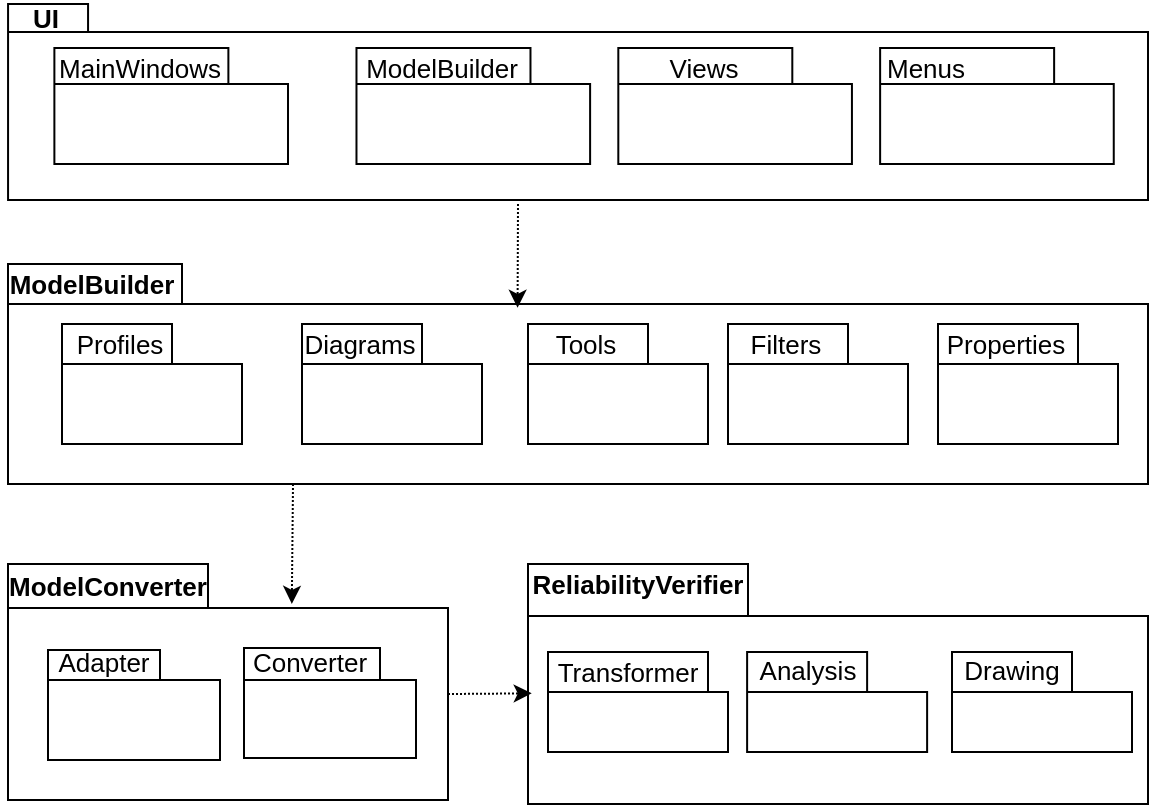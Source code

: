 <mxfile version="16.2.6" type="github">
  <diagram id="yKbS8oL_tTfijeUSH0Gv" name="Page-1">
    <mxGraphModel dx="1113" dy="792" grid="1" gridSize="10" guides="1" tooltips="1" connect="1" arrows="1" fold="1" page="1" pageScale="1" pageWidth="827" pageHeight="1169" math="0" shadow="0">
      <root>
        <mxCell id="0" />
        <mxCell id="1" parent="0" />
        <mxCell id="okdL1--uz-UlyfE_Y6uE-3" value="" style="group" vertex="1" connectable="0" parent="1">
          <mxGeometry x="216" y="108" width="574" height="162" as="geometry" />
        </mxCell>
        <mxCell id="okdL1--uz-UlyfE_Y6uE-1" value="" style="shape=folder;fontStyle=1;spacingTop=10;tabWidth=40;tabHeight=14;tabPosition=left;html=1;shadow=0;fontSize=13;fillColor=none;" vertex="1" parent="okdL1--uz-UlyfE_Y6uE-3">
          <mxGeometry x="4.028" y="2" width="569.972" height="98" as="geometry" />
        </mxCell>
        <mxCell id="okdL1--uz-UlyfE_Y6uE-2" value="&lt;b&gt;UI&lt;/b&gt;" style="text;html=1;strokeColor=none;fillColor=none;align=center;verticalAlign=middle;whiteSpace=wrap;rounded=0;shadow=0;fontSize=13;" vertex="1" parent="okdL1--uz-UlyfE_Y6uE-3">
          <mxGeometry width="46.323" height="17" as="geometry" />
        </mxCell>
        <mxCell id="okdL1--uz-UlyfE_Y6uE-25" value="" style="group" vertex="1" connectable="0" parent="okdL1--uz-UlyfE_Y6uE-3">
          <mxGeometry x="24.168" y="32" width="116.814" height="58" as="geometry" />
        </mxCell>
        <mxCell id="okdL1--uz-UlyfE_Y6uE-26" value="" style="shape=folder;fontStyle=1;spacingTop=10;tabWidth=87;tabHeight=18;tabPosition=left;html=1;shadow=0;fontSize=13;fillColor=none;" vertex="1" parent="okdL1--uz-UlyfE_Y6uE-25">
          <mxGeometry x="3.021" y="-8" width="116.814" height="58" as="geometry" />
        </mxCell>
        <mxCell id="okdL1--uz-UlyfE_Y6uE-27" value="MainWindows" style="text;html=1;strokeColor=none;fillColor=none;align=center;verticalAlign=middle;whiteSpace=wrap;rounded=0;shadow=0;fontSize=13;" vertex="1" parent="okdL1--uz-UlyfE_Y6uE-25">
          <mxGeometry x="20.14" y="-8" width="51.917" height="19.333" as="geometry" />
        </mxCell>
        <mxCell id="okdL1--uz-UlyfE_Y6uE-33" value="" style="group" vertex="1" connectable="0" parent="okdL1--uz-UlyfE_Y6uE-3">
          <mxGeometry x="175.221" y="32" width="116.814" height="58" as="geometry" />
        </mxCell>
        <mxCell id="okdL1--uz-UlyfE_Y6uE-34" value="" style="shape=folder;fontStyle=1;spacingTop=10;tabWidth=87;tabHeight=18;tabPosition=left;html=1;shadow=0;fontSize=13;fillColor=none;" vertex="1" parent="okdL1--uz-UlyfE_Y6uE-33">
          <mxGeometry x="3.021" y="-8" width="116.814" height="58" as="geometry" />
        </mxCell>
        <mxCell id="okdL1--uz-UlyfE_Y6uE-35" value="ModelBuilder" style="text;html=1;strokeColor=none;fillColor=none;align=center;verticalAlign=middle;whiteSpace=wrap;rounded=0;shadow=0;fontSize=13;" vertex="1" parent="okdL1--uz-UlyfE_Y6uE-33">
          <mxGeometry x="20.14" y="-8" width="51.917" height="19.333" as="geometry" />
        </mxCell>
        <mxCell id="okdL1--uz-UlyfE_Y6uE-36" value="" style="group" vertex="1" connectable="0" parent="okdL1--uz-UlyfE_Y6uE-3">
          <mxGeometry x="306.133" y="32" width="116.814" height="58" as="geometry" />
        </mxCell>
        <mxCell id="okdL1--uz-UlyfE_Y6uE-37" value="" style="shape=folder;fontStyle=1;spacingTop=10;tabWidth=87;tabHeight=18;tabPosition=left;html=1;shadow=0;fontSize=13;fillColor=none;" vertex="1" parent="okdL1--uz-UlyfE_Y6uE-36">
          <mxGeometry x="3.021" y="-8" width="116.814" height="58" as="geometry" />
        </mxCell>
        <mxCell id="okdL1--uz-UlyfE_Y6uE-38" value="Views" style="text;html=1;strokeColor=none;fillColor=none;align=center;verticalAlign=middle;whiteSpace=wrap;rounded=0;shadow=0;fontSize=13;" vertex="1" parent="okdL1--uz-UlyfE_Y6uE-36">
          <mxGeometry x="20.14" y="-8" width="51.917" height="19.333" as="geometry" />
        </mxCell>
        <mxCell id="okdL1--uz-UlyfE_Y6uE-39" value="" style="group" vertex="1" connectable="0" parent="okdL1--uz-UlyfE_Y6uE-3">
          <mxGeometry x="437.046" y="32" width="116.814" height="58" as="geometry" />
        </mxCell>
        <mxCell id="okdL1--uz-UlyfE_Y6uE-40" value="" style="shape=folder;fontStyle=1;spacingTop=10;tabWidth=87;tabHeight=18;tabPosition=left;html=1;shadow=0;fontSize=13;fillColor=none;" vertex="1" parent="okdL1--uz-UlyfE_Y6uE-39">
          <mxGeometry x="3.021" y="-8" width="116.814" height="58" as="geometry" />
        </mxCell>
        <mxCell id="okdL1--uz-UlyfE_Y6uE-41" value="Menus" style="text;html=1;strokeColor=none;fillColor=none;align=center;verticalAlign=middle;whiteSpace=wrap;rounded=0;shadow=0;fontSize=13;" vertex="1" parent="1">
          <mxGeometry x="653" y="132" width="51.556" height="19.333" as="geometry" />
        </mxCell>
        <mxCell id="okdL1--uz-UlyfE_Y6uE-43" value="" style="shape=folder;fontStyle=1;spacingTop=10;tabWidth=100;tabHeight=22;tabPosition=left;html=1;shadow=0;fontSize=13;fillColor=none;" vertex="1" parent="1">
          <mxGeometry x="220" y="390" width="220" height="118" as="geometry" />
        </mxCell>
        <mxCell id="okdL1--uz-UlyfE_Y6uE-44" value="&lt;b&gt;ModelConverter&lt;/b&gt;" style="text;html=1;strokeColor=none;fillColor=none;align=center;verticalAlign=middle;whiteSpace=wrap;rounded=0;shadow=0;fontSize=13;" vertex="1" parent="1">
          <mxGeometry x="242" y="382" width="56" height="38" as="geometry" />
        </mxCell>
        <mxCell id="okdL1--uz-UlyfE_Y6uE-57" value="" style="group" vertex="1" connectable="0" parent="1">
          <mxGeometry x="238" y="419" width="88" height="69" as="geometry" />
        </mxCell>
        <mxCell id="okdL1--uz-UlyfE_Y6uE-45" value="" style="shape=folder;fontStyle=1;spacingTop=10;tabWidth=56;tabHeight=15;tabPosition=left;html=1;shadow=0;fontSize=13;fillColor=none;" vertex="1" parent="okdL1--uz-UlyfE_Y6uE-57">
          <mxGeometry x="2" y="14" width="86" height="55" as="geometry" />
        </mxCell>
        <mxCell id="okdL1--uz-UlyfE_Y6uE-46" value="Adapter" style="text;html=1;strokeColor=none;fillColor=none;align=center;verticalAlign=middle;whiteSpace=wrap;rounded=0;shadow=0;fontSize=13;" vertex="1" parent="okdL1--uz-UlyfE_Y6uE-57">
          <mxGeometry width="60" height="39" as="geometry" />
        </mxCell>
        <mxCell id="okdL1--uz-UlyfE_Y6uE-58" value="" style="group" vertex="1" connectable="0" parent="1">
          <mxGeometry x="336" y="418" width="88" height="69" as="geometry" />
        </mxCell>
        <mxCell id="okdL1--uz-UlyfE_Y6uE-59" value="" style="shape=folder;fontStyle=1;spacingTop=10;tabWidth=68;tabHeight=16;tabPosition=left;html=1;shadow=0;fontSize=13;fillColor=none;" vertex="1" parent="okdL1--uz-UlyfE_Y6uE-58">
          <mxGeometry x="2" y="14" width="86" height="55" as="geometry" />
        </mxCell>
        <mxCell id="okdL1--uz-UlyfE_Y6uE-60" value="Converter" style="text;html=1;strokeColor=none;fillColor=none;align=center;verticalAlign=middle;whiteSpace=wrap;rounded=0;shadow=0;fontSize=13;" vertex="1" parent="okdL1--uz-UlyfE_Y6uE-58">
          <mxGeometry x="5" y="1" width="60" height="39" as="geometry" />
        </mxCell>
        <mxCell id="okdL1--uz-UlyfE_Y6uE-5" value="" style="shape=folder;fontStyle=1;spacingTop=10;tabWidth=87;tabHeight=20;tabPosition=left;html=1;shadow=0;fontSize=13;fillColor=none;" vertex="1" parent="1">
          <mxGeometry x="220" y="240" width="570" height="110" as="geometry" />
        </mxCell>
        <mxCell id="okdL1--uz-UlyfE_Y6uE-8" value="&lt;b&gt;ModelBuilder&lt;/b&gt;" style="text;html=1;strokeColor=none;fillColor=none;align=center;verticalAlign=middle;whiteSpace=wrap;rounded=0;shadow=0;fontSize=13;" vertex="1" parent="1">
          <mxGeometry x="237" y="240" width="50" height="20" as="geometry" />
        </mxCell>
        <mxCell id="okdL1--uz-UlyfE_Y6uE-11" value="" style="group" vertex="1" connectable="0" parent="1">
          <mxGeometry x="247" y="270" width="90" height="60" as="geometry" />
        </mxCell>
        <mxCell id="okdL1--uz-UlyfE_Y6uE-9" value="" style="shape=folder;fontStyle=1;spacingTop=10;tabWidth=55;tabHeight=20;tabPosition=left;html=1;shadow=0;fontSize=13;fillColor=none;" vertex="1" parent="okdL1--uz-UlyfE_Y6uE-11">
          <mxGeometry width="90" height="60" as="geometry" />
        </mxCell>
        <mxCell id="okdL1--uz-UlyfE_Y6uE-10" value="Profiles" style="text;html=1;strokeColor=none;fillColor=none;align=center;verticalAlign=middle;whiteSpace=wrap;rounded=0;shadow=0;fontSize=13;" vertex="1" parent="okdL1--uz-UlyfE_Y6uE-11">
          <mxGeometry x="9" width="40" height="20" as="geometry" />
        </mxCell>
        <mxCell id="okdL1--uz-UlyfE_Y6uE-12" value="" style="group" vertex="1" connectable="0" parent="1">
          <mxGeometry x="367" y="270" width="90" height="60" as="geometry" />
        </mxCell>
        <mxCell id="okdL1--uz-UlyfE_Y6uE-13" value="" style="shape=folder;fontStyle=1;spacingTop=10;tabWidth=60;tabHeight=20;tabPosition=left;html=1;shadow=0;fontSize=13;fillColor=none;" vertex="1" parent="okdL1--uz-UlyfE_Y6uE-12">
          <mxGeometry width="90" height="60" as="geometry" />
        </mxCell>
        <mxCell id="okdL1--uz-UlyfE_Y6uE-14" value="Diagrams" style="text;html=1;strokeColor=none;fillColor=none;align=center;verticalAlign=middle;whiteSpace=wrap;rounded=0;shadow=0;fontSize=13;" vertex="1" parent="okdL1--uz-UlyfE_Y6uE-12">
          <mxGeometry x="9" width="40" height="20" as="geometry" />
        </mxCell>
        <mxCell id="okdL1--uz-UlyfE_Y6uE-15" value="" style="group" vertex="1" connectable="0" parent="1">
          <mxGeometry x="685" y="270" width="90" height="60" as="geometry" />
        </mxCell>
        <mxCell id="okdL1--uz-UlyfE_Y6uE-16" value="" style="shape=folder;fontStyle=1;spacingTop=10;tabWidth=70;tabHeight=20;tabPosition=left;html=1;shadow=0;fontSize=13;fillColor=none;" vertex="1" parent="okdL1--uz-UlyfE_Y6uE-15">
          <mxGeometry width="90" height="60" as="geometry" />
        </mxCell>
        <mxCell id="okdL1--uz-UlyfE_Y6uE-17" value="Properties" style="text;html=1;strokeColor=none;fillColor=none;align=center;verticalAlign=middle;whiteSpace=wrap;rounded=0;shadow=0;fontSize=13;" vertex="1" parent="okdL1--uz-UlyfE_Y6uE-15">
          <mxGeometry x="14" width="40" height="20" as="geometry" />
        </mxCell>
        <mxCell id="okdL1--uz-UlyfE_Y6uE-18" value="" style="group" vertex="1" connectable="0" parent="1">
          <mxGeometry x="580" y="270" width="90" height="60" as="geometry" />
        </mxCell>
        <mxCell id="okdL1--uz-UlyfE_Y6uE-19" value="" style="shape=folder;fontStyle=1;spacingTop=10;tabWidth=60;tabHeight=20;tabPosition=left;html=1;shadow=0;fontSize=13;fillColor=none;" vertex="1" parent="okdL1--uz-UlyfE_Y6uE-18">
          <mxGeometry width="90" height="60" as="geometry" />
        </mxCell>
        <mxCell id="okdL1--uz-UlyfE_Y6uE-20" value="Filters" style="text;html=1;strokeColor=none;fillColor=none;align=center;verticalAlign=middle;whiteSpace=wrap;rounded=0;shadow=0;fontSize=13;" vertex="1" parent="okdL1--uz-UlyfE_Y6uE-18">
          <mxGeometry x="9" width="40" height="20" as="geometry" />
        </mxCell>
        <mxCell id="okdL1--uz-UlyfE_Y6uE-21" value="" style="group" vertex="1" connectable="0" parent="1">
          <mxGeometry x="480" y="270" width="90" height="60" as="geometry" />
        </mxCell>
        <mxCell id="okdL1--uz-UlyfE_Y6uE-22" value="" style="shape=folder;fontStyle=1;spacingTop=10;tabWidth=60;tabHeight=20;tabPosition=left;html=1;shadow=0;fontSize=13;fillColor=none;" vertex="1" parent="okdL1--uz-UlyfE_Y6uE-21">
          <mxGeometry width="90" height="60" as="geometry" />
        </mxCell>
        <mxCell id="okdL1--uz-UlyfE_Y6uE-23" value="Tools" style="text;html=1;strokeColor=none;fillColor=none;align=center;verticalAlign=middle;whiteSpace=wrap;rounded=0;shadow=0;fontSize=13;" vertex="1" parent="okdL1--uz-UlyfE_Y6uE-21">
          <mxGeometry x="9" width="40" height="20" as="geometry" />
        </mxCell>
        <mxCell id="okdL1--uz-UlyfE_Y6uE-49" value="" style="shape=folder;fontStyle=1;spacingTop=10;tabWidth=110;tabHeight=26;tabPosition=left;html=1;shadow=0;fontSize=13;fillColor=none;container=0;" vertex="1" parent="1">
          <mxGeometry x="480" y="390" width="310" height="120" as="geometry" />
        </mxCell>
        <mxCell id="okdL1--uz-UlyfE_Y6uE-50" value="&lt;b&gt;ReliabilityVerifier&lt;/b&gt;" style="text;html=1;strokeColor=none;fillColor=none;align=center;verticalAlign=middle;whiteSpace=wrap;rounded=0;shadow=0;fontSize=13;container=0;" vertex="1" parent="1">
          <mxGeometry x="505" y="385" width="60" height="30" as="geometry" />
        </mxCell>
        <mxCell id="okdL1--uz-UlyfE_Y6uE-51" value="" style="shape=folder;fontStyle=1;spacingTop=10;tabWidth=80;tabHeight=20;tabPosition=left;html=1;shadow=0;fontSize=13;fillColor=none;container=0;" vertex="1" parent="1">
          <mxGeometry x="490" y="434" width="90" height="50" as="geometry" />
        </mxCell>
        <mxCell id="okdL1--uz-UlyfE_Y6uE-52" value="Transformer" style="text;html=1;strokeColor=none;fillColor=none;align=center;verticalAlign=middle;whiteSpace=wrap;rounded=0;shadow=0;fontSize=13;container=0;" vertex="1" parent="1">
          <mxGeometry x="500" y="434" width="60" height="20" as="geometry" />
        </mxCell>
        <mxCell id="okdL1--uz-UlyfE_Y6uE-66" value="" style="group" vertex="1" connectable="0" parent="1">
          <mxGeometry x="589.56" y="428" width="90" height="56" as="geometry" />
        </mxCell>
        <mxCell id="okdL1--uz-UlyfE_Y6uE-67" value="" style="group" vertex="1" connectable="0" parent="okdL1--uz-UlyfE_Y6uE-66">
          <mxGeometry width="90" height="56" as="geometry" />
        </mxCell>
        <mxCell id="okdL1--uz-UlyfE_Y6uE-55" value="" style="shape=folder;fontStyle=1;spacingTop=10;tabWidth=60;tabHeight=20;tabPosition=left;html=1;shadow=0;fontSize=13;fillColor=none;container=0;" vertex="1" parent="okdL1--uz-UlyfE_Y6uE-67">
          <mxGeometry y="6" width="90" height="50" as="geometry" />
        </mxCell>
        <mxCell id="okdL1--uz-UlyfE_Y6uE-56" value="Analysis" style="text;html=1;strokeColor=none;fillColor=none;align=center;verticalAlign=middle;whiteSpace=wrap;rounded=0;shadow=0;fontSize=13;container=0;" vertex="1" parent="okdL1--uz-UlyfE_Y6uE-67">
          <mxGeometry width="60" height="30" as="geometry" />
        </mxCell>
        <mxCell id="okdL1--uz-UlyfE_Y6uE-68" value="" style="group" vertex="1" connectable="0" parent="1">
          <mxGeometry x="692" y="427.48" width="90" height="56.52" as="geometry" />
        </mxCell>
        <mxCell id="okdL1--uz-UlyfE_Y6uE-54" value="Drawing" style="text;html=1;strokeColor=none;fillColor=none;align=center;verticalAlign=middle;whiteSpace=wrap;rounded=0;shadow=0;fontSize=13;container=0;" vertex="1" parent="okdL1--uz-UlyfE_Y6uE-68">
          <mxGeometry width="60" height="31.034" as="geometry" />
        </mxCell>
        <mxCell id="okdL1--uz-UlyfE_Y6uE-65" value="" style="shape=folder;fontStyle=1;spacingTop=10;tabWidth=60;tabHeight=20;tabPosition=left;html=1;shadow=0;fontSize=13;fillColor=none;container=0;" vertex="1" parent="okdL1--uz-UlyfE_Y6uE-68">
          <mxGeometry y="6.52" width="90" height="50" as="geometry" />
        </mxCell>
        <mxCell id="okdL1--uz-UlyfE_Y6uE-71" value="" style="endArrow=classic;html=1;rounded=0;fontSize=13;entryX=0.447;entryY=0.199;entryDx=0;entryDy=0;entryPerimeter=0;dashed=1;dashPattern=1 1;" edge="1" parent="1" target="okdL1--uz-UlyfE_Y6uE-5">
          <mxGeometry width="50" height="50" relative="1" as="geometry">
            <mxPoint x="475" y="210" as="sourcePoint" />
            <mxPoint x="430" y="400" as="targetPoint" />
          </mxGeometry>
        </mxCell>
        <mxCell id="okdL1--uz-UlyfE_Y6uE-72" value="" style="endArrow=classic;html=1;rounded=0;fontSize=13;dashed=1;dashPattern=1 1;exitX=0.25;exitY=1;exitDx=0;exitDy=0;exitPerimeter=0;entryX=0.645;entryY=0.169;entryDx=0;entryDy=0;entryPerimeter=0;" edge="1" parent="1" source="okdL1--uz-UlyfE_Y6uE-5" target="okdL1--uz-UlyfE_Y6uE-43">
          <mxGeometry width="50" height="50" relative="1" as="geometry">
            <mxPoint x="485.0" y="220" as="sourcePoint" />
            <mxPoint x="362" y="390" as="targetPoint" />
          </mxGeometry>
        </mxCell>
        <mxCell id="okdL1--uz-UlyfE_Y6uE-73" value="" style="endArrow=classic;html=1;rounded=0;fontSize=13;dashed=1;dashPattern=1 1;entryX=0.006;entryY=0.539;entryDx=0;entryDy=0;entryPerimeter=0;" edge="1" parent="1">
          <mxGeometry width="50" height="50" relative="1" as="geometry">
            <mxPoint x="440" y="455" as="sourcePoint" />
            <mxPoint x="481.86" y="454.68" as="targetPoint" />
          </mxGeometry>
        </mxCell>
      </root>
    </mxGraphModel>
  </diagram>
</mxfile>
